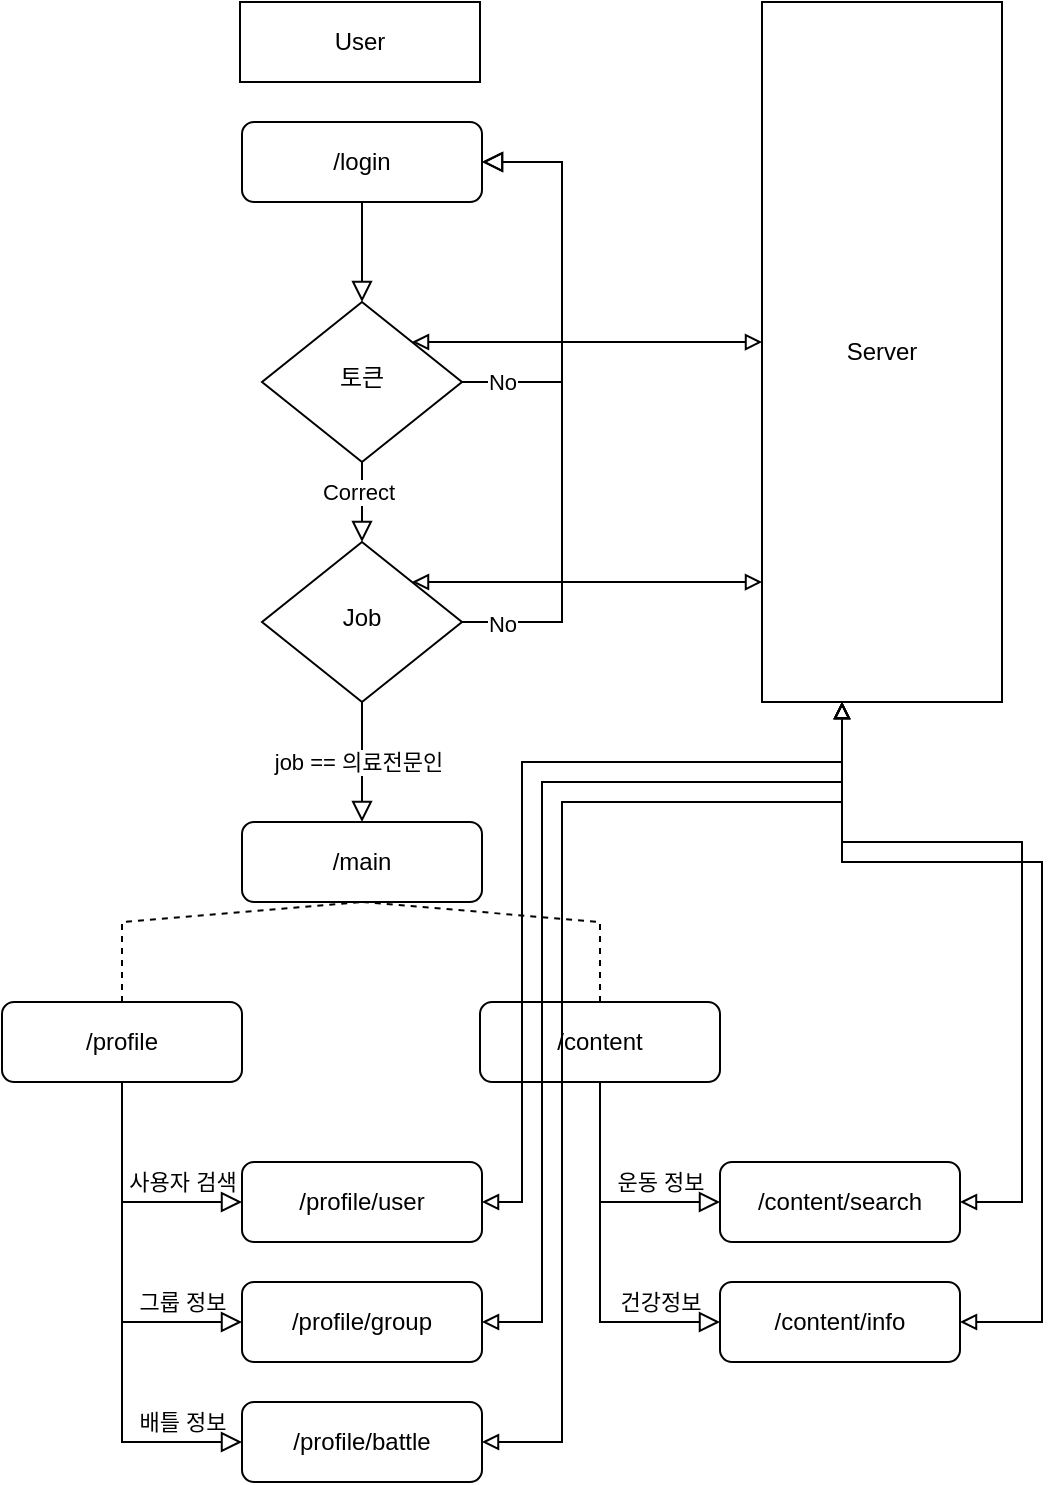 <mxfile version="15.6.3" type="github">
  <diagram id="C5RBs43oDa-KdzZeNtuy" name="Page-1">
    <mxGraphModel dx="781" dy="752" grid="1" gridSize="10" guides="1" tooltips="1" connect="1" arrows="1" fold="1" page="1" pageScale="1" pageWidth="827" pageHeight="1169" math="0" shadow="0">
      <root>
        <mxCell id="WIyWlLk6GJQsqaUBKTNV-0" />
        <mxCell id="WIyWlLk6GJQsqaUBKTNV-1" parent="WIyWlLk6GJQsqaUBKTNV-0" />
        <mxCell id="WIyWlLk6GJQsqaUBKTNV-2" value="" style="rounded=0;html=1;jettySize=auto;orthogonalLoop=1;fontSize=11;endArrow=block;endFill=0;endSize=8;strokeWidth=1;shadow=0;labelBackgroundColor=none;edgeStyle=orthogonalEdgeStyle;" parent="WIyWlLk6GJQsqaUBKTNV-1" source="WIyWlLk6GJQsqaUBKTNV-3" target="WIyWlLk6GJQsqaUBKTNV-6" edge="1">
          <mxGeometry relative="1" as="geometry" />
        </mxCell>
        <mxCell id="WIyWlLk6GJQsqaUBKTNV-3" value="/login" style="rounded=1;whiteSpace=wrap;html=1;fontSize=12;glass=0;strokeWidth=1;shadow=0;" parent="WIyWlLk6GJQsqaUBKTNV-1" vertex="1">
          <mxGeometry x="160" y="80" width="120" height="40" as="geometry" />
        </mxCell>
        <mxCell id="WIyWlLk6GJQsqaUBKTNV-6" value="토큰" style="rhombus;whiteSpace=wrap;html=1;shadow=0;fontFamily=Helvetica;fontSize=12;align=center;strokeWidth=1;spacing=6;spacingTop=-4;" parent="WIyWlLk6GJQsqaUBKTNV-1" vertex="1">
          <mxGeometry x="170" y="170" width="100" height="80" as="geometry" />
        </mxCell>
        <mxCell id="WIyWlLk6GJQsqaUBKTNV-10" value="Job" style="rhombus;whiteSpace=wrap;html=1;shadow=0;fontFamily=Helvetica;fontSize=12;align=center;strokeWidth=1;spacing=6;spacingTop=-4;" parent="WIyWlLk6GJQsqaUBKTNV-1" vertex="1">
          <mxGeometry x="170" y="290" width="100" height="80" as="geometry" />
        </mxCell>
        <mxCell id="WIyWlLk6GJQsqaUBKTNV-11" value="/main" style="rounded=1;whiteSpace=wrap;html=1;fontSize=12;glass=0;strokeWidth=1;shadow=0;" parent="WIyWlLk6GJQsqaUBKTNV-1" vertex="1">
          <mxGeometry x="160" y="430" width="120" height="40" as="geometry" />
        </mxCell>
        <mxCell id="L-oPLqXNC9N_3puQnRG_-6" value="/content" style="rounded=1;whiteSpace=wrap;html=1;" vertex="1" parent="WIyWlLk6GJQsqaUBKTNV-1">
          <mxGeometry x="279" y="520" width="120" height="40" as="geometry" />
        </mxCell>
        <mxCell id="L-oPLqXNC9N_3puQnRG_-7" value="/profile" style="rounded=1;whiteSpace=wrap;html=1;" vertex="1" parent="WIyWlLk6GJQsqaUBKTNV-1">
          <mxGeometry x="40" y="520" width="120" height="40" as="geometry" />
        </mxCell>
        <mxCell id="L-oPLqXNC9N_3puQnRG_-8" value="" style="endArrow=none;dashed=1;html=1;rounded=0;entryX=0.5;entryY=1;entryDx=0;entryDy=0;exitX=0.5;exitY=0;exitDx=0;exitDy=0;" edge="1" parent="WIyWlLk6GJQsqaUBKTNV-1" source="L-oPLqXNC9N_3puQnRG_-7" target="WIyWlLk6GJQsqaUBKTNV-11">
          <mxGeometry width="50" height="50" relative="1" as="geometry">
            <mxPoint x="200" y="540" as="sourcePoint" />
            <mxPoint x="180" y="470" as="targetPoint" />
            <Array as="points">
              <mxPoint x="100" y="480" />
            </Array>
          </mxGeometry>
        </mxCell>
        <mxCell id="L-oPLqXNC9N_3puQnRG_-9" value="" style="endArrow=none;dashed=1;html=1;rounded=0;exitX=0.5;exitY=0;exitDx=0;exitDy=0;entryX=0.5;entryY=1;entryDx=0;entryDy=0;" edge="1" parent="WIyWlLk6GJQsqaUBKTNV-1" source="L-oPLqXNC9N_3puQnRG_-6" target="WIyWlLk6GJQsqaUBKTNV-11">
          <mxGeometry width="50" height="50" relative="1" as="geometry">
            <mxPoint x="189" y="530" as="sourcePoint" />
            <mxPoint x="259" y="470" as="targetPoint" />
            <Array as="points">
              <mxPoint x="339" y="480" />
            </Array>
          </mxGeometry>
        </mxCell>
        <mxCell id="L-oPLqXNC9N_3puQnRG_-11" value="/profile/user" style="rounded=1;whiteSpace=wrap;html=1;" vertex="1" parent="WIyWlLk6GJQsqaUBKTNV-1">
          <mxGeometry x="160" y="600" width="120" height="40" as="geometry" />
        </mxCell>
        <mxCell id="L-oPLqXNC9N_3puQnRG_-12" value="/profile/group" style="rounded=1;whiteSpace=wrap;html=1;" vertex="1" parent="WIyWlLk6GJQsqaUBKTNV-1">
          <mxGeometry x="160" y="660" width="120" height="40" as="geometry" />
        </mxCell>
        <mxCell id="L-oPLqXNC9N_3puQnRG_-13" value="/profile/battle" style="rounded=1;whiteSpace=wrap;html=1;" vertex="1" parent="WIyWlLk6GJQsqaUBKTNV-1">
          <mxGeometry x="160" y="720" width="120" height="40" as="geometry" />
        </mxCell>
        <mxCell id="L-oPLqXNC9N_3puQnRG_-17" value="/content/search" style="rounded=1;whiteSpace=wrap;html=1;" vertex="1" parent="WIyWlLk6GJQsqaUBKTNV-1">
          <mxGeometry x="399" y="600" width="120" height="40" as="geometry" />
        </mxCell>
        <mxCell id="L-oPLqXNC9N_3puQnRG_-20" value="/content/info" style="rounded=1;whiteSpace=wrap;html=1;" vertex="1" parent="WIyWlLk6GJQsqaUBKTNV-1">
          <mxGeometry x="399" y="660" width="120" height="40" as="geometry" />
        </mxCell>
        <mxCell id="L-oPLqXNC9N_3puQnRG_-21" value="배틀 정보" style="rounded=0;html=1;jettySize=auto;orthogonalLoop=1;fontSize=11;endArrow=block;endFill=0;endSize=8;strokeWidth=1;shadow=0;labelBackgroundColor=none;edgeStyle=orthogonalEdgeStyle;exitX=0.5;exitY=1;exitDx=0;exitDy=0;entryX=0;entryY=0.5;entryDx=0;entryDy=0;" edge="1" parent="WIyWlLk6GJQsqaUBKTNV-1" source="L-oPLqXNC9N_3puQnRG_-7" target="L-oPLqXNC9N_3puQnRG_-13">
          <mxGeometry x="0.75" y="10" relative="1" as="geometry">
            <mxPoint as="offset" />
            <mxPoint x="230" y="380" as="sourcePoint" />
            <mxPoint x="230" y="440" as="targetPoint" />
          </mxGeometry>
        </mxCell>
        <mxCell id="L-oPLqXNC9N_3puQnRG_-22" value="그룹 정보" style="rounded=0;html=1;jettySize=auto;orthogonalLoop=1;fontSize=11;endArrow=block;endFill=0;endSize=8;strokeWidth=1;shadow=0;labelBackgroundColor=none;edgeStyle=orthogonalEdgeStyle;entryX=0;entryY=0.5;entryDx=0;entryDy=0;" edge="1" parent="WIyWlLk6GJQsqaUBKTNV-1" target="L-oPLqXNC9N_3puQnRG_-12">
          <mxGeometry x="0.667" y="10" relative="1" as="geometry">
            <mxPoint as="offset" />
            <mxPoint x="100" y="560" as="sourcePoint" />
            <mxPoint x="50" y="780" as="targetPoint" />
            <Array as="points">
              <mxPoint x="100" y="680" />
            </Array>
          </mxGeometry>
        </mxCell>
        <mxCell id="L-oPLqXNC9N_3puQnRG_-23" value="사용자 검색" style="rounded=0;html=1;jettySize=auto;orthogonalLoop=1;fontSize=11;endArrow=block;endFill=0;endSize=8;strokeWidth=1;shadow=0;labelBackgroundColor=none;edgeStyle=orthogonalEdgeStyle;entryX=0;entryY=0.5;entryDx=0;entryDy=0;" edge="1" parent="WIyWlLk6GJQsqaUBKTNV-1" target="L-oPLqXNC9N_3puQnRG_-11">
          <mxGeometry x="0.5" y="10" relative="1" as="geometry">
            <mxPoint as="offset" />
            <mxPoint x="100" y="560" as="sourcePoint" />
            <mxPoint x="90" y="679.98" as="targetPoint" />
            <Array as="points">
              <mxPoint x="100" y="620" />
            </Array>
          </mxGeometry>
        </mxCell>
        <mxCell id="L-oPLqXNC9N_3puQnRG_-24" value="" style="rounded=0;html=1;jettySize=auto;orthogonalLoop=1;fontSize=11;endArrow=block;endFill=0;endSize=8;strokeWidth=1;shadow=0;labelBackgroundColor=none;edgeStyle=orthogonalEdgeStyle;entryX=1;entryY=0.5;entryDx=0;entryDy=0;exitX=1;exitY=0.5;exitDx=0;exitDy=0;" edge="1" parent="WIyWlLk6GJQsqaUBKTNV-1" source="WIyWlLk6GJQsqaUBKTNV-6" target="WIyWlLk6GJQsqaUBKTNV-3">
          <mxGeometry relative="1" as="geometry">
            <mxPoint x="230" y="130" as="sourcePoint" />
            <mxPoint x="230" y="180" as="targetPoint" />
            <Array as="points">
              <mxPoint x="320" y="210" />
              <mxPoint x="320" y="100" />
            </Array>
          </mxGeometry>
        </mxCell>
        <mxCell id="L-oPLqXNC9N_3puQnRG_-25" value="" style="rounded=0;html=1;jettySize=auto;orthogonalLoop=1;fontSize=11;endArrow=block;endFill=0;endSize=8;strokeWidth=1;shadow=0;labelBackgroundColor=none;edgeStyle=orthogonalEdgeStyle;exitX=1;exitY=0.5;exitDx=0;exitDy=0;" edge="1" parent="WIyWlLk6GJQsqaUBKTNV-1" source="WIyWlLk6GJQsqaUBKTNV-10">
          <mxGeometry relative="1" as="geometry">
            <mxPoint x="280" y="220" as="sourcePoint" />
            <mxPoint x="280" y="100" as="targetPoint" />
            <Array as="points">
              <mxPoint x="320" y="330" />
              <mxPoint x="320" y="100" />
            </Array>
          </mxGeometry>
        </mxCell>
        <mxCell id="L-oPLqXNC9N_3puQnRG_-26" value="No" style="edgeLabel;html=1;align=center;verticalAlign=middle;resizable=0;points=[];" vertex="1" connectable="0" parent="L-oPLqXNC9N_3puQnRG_-25">
          <mxGeometry x="0.524" y="-2" relative="1" as="geometry">
            <mxPoint x="-32" y="74" as="offset" />
          </mxGeometry>
        </mxCell>
        <mxCell id="L-oPLqXNC9N_3puQnRG_-27" value="No" style="edgeLabel;html=1;align=center;verticalAlign=middle;resizable=0;points=[];" vertex="1" connectable="0" parent="L-oPLqXNC9N_3puQnRG_-25">
          <mxGeometry x="-0.334" relative="1" as="geometry">
            <mxPoint x="-30" y="57" as="offset" />
          </mxGeometry>
        </mxCell>
        <mxCell id="L-oPLqXNC9N_3puQnRG_-29" value="" style="rounded=0;html=1;jettySize=auto;orthogonalLoop=1;fontSize=11;endArrow=block;endFill=0;endSize=8;strokeWidth=1;shadow=0;labelBackgroundColor=none;edgeStyle=orthogonalEdgeStyle;" edge="1" parent="WIyWlLk6GJQsqaUBKTNV-1" target="WIyWlLk6GJQsqaUBKTNV-10">
          <mxGeometry relative="1" as="geometry">
            <mxPoint x="220" y="250" as="sourcePoint" />
            <mxPoint x="330" y="139.97" as="targetPoint" />
            <Array as="points">
              <mxPoint x="220" y="270" />
              <mxPoint x="220" y="270" />
            </Array>
          </mxGeometry>
        </mxCell>
        <mxCell id="L-oPLqXNC9N_3puQnRG_-30" value="Correct" style="edgeLabel;html=1;align=center;verticalAlign=middle;resizable=0;points=[];" vertex="1" connectable="0" parent="L-oPLqXNC9N_3puQnRG_-29">
          <mxGeometry x="0.524" y="-2" relative="1" as="geometry">
            <mxPoint y="-16" as="offset" />
          </mxGeometry>
        </mxCell>
        <mxCell id="L-oPLqXNC9N_3puQnRG_-34" value="" style="rounded=0;html=1;jettySize=auto;orthogonalLoop=1;fontSize=11;endArrow=block;endFill=0;endSize=8;strokeWidth=1;shadow=0;labelBackgroundColor=none;edgeStyle=orthogonalEdgeStyle;entryX=0.5;entryY=0;entryDx=0;entryDy=0;exitX=0.5;exitY=1;exitDx=0;exitDy=0;" edge="1" parent="WIyWlLk6GJQsqaUBKTNV-1" source="WIyWlLk6GJQsqaUBKTNV-10" target="WIyWlLk6GJQsqaUBKTNV-11">
          <mxGeometry relative="1" as="geometry">
            <mxPoint x="230" y="260" as="sourcePoint" />
            <mxPoint x="230.034" y="300.028" as="targetPoint" />
            <Array as="points">
              <mxPoint x="220" y="400" />
              <mxPoint x="220" y="400" />
            </Array>
          </mxGeometry>
        </mxCell>
        <mxCell id="L-oPLqXNC9N_3puQnRG_-35" value="job == 의료전문인" style="edgeLabel;html=1;align=center;verticalAlign=middle;resizable=0;points=[];" vertex="1" connectable="0" parent="L-oPLqXNC9N_3puQnRG_-34">
          <mxGeometry x="0.524" y="-2" relative="1" as="geometry">
            <mxPoint y="-16" as="offset" />
          </mxGeometry>
        </mxCell>
        <mxCell id="L-oPLqXNC9N_3puQnRG_-36" value="User" style="rounded=0;whiteSpace=wrap;html=1;" vertex="1" parent="WIyWlLk6GJQsqaUBKTNV-1">
          <mxGeometry x="159" y="20" width="120" height="40" as="geometry" />
        </mxCell>
        <mxCell id="L-oPLqXNC9N_3puQnRG_-37" value="Server" style="rounded=0;whiteSpace=wrap;html=1;" vertex="1" parent="WIyWlLk6GJQsqaUBKTNV-1">
          <mxGeometry x="420" y="20" width="120" height="350" as="geometry" />
        </mxCell>
        <mxCell id="L-oPLqXNC9N_3puQnRG_-43" value="운동 정보" style="rounded=0;html=1;jettySize=auto;orthogonalLoop=1;fontSize=11;endArrow=block;endFill=0;endSize=8;strokeWidth=1;shadow=0;labelBackgroundColor=none;edgeStyle=orthogonalEdgeStyle;entryX=0;entryY=0.5;entryDx=0;entryDy=0;" edge="1" parent="WIyWlLk6GJQsqaUBKTNV-1">
          <mxGeometry x="0.5" y="10" relative="1" as="geometry">
            <mxPoint as="offset" />
            <mxPoint x="339" y="560" as="sourcePoint" />
            <mxPoint x="399" y="620" as="targetPoint" />
            <Array as="points">
              <mxPoint x="339" y="620" />
            </Array>
          </mxGeometry>
        </mxCell>
        <mxCell id="L-oPLqXNC9N_3puQnRG_-44" value="건강정보" style="rounded=0;html=1;jettySize=auto;orthogonalLoop=1;fontSize=11;endArrow=block;endFill=0;endSize=8;strokeWidth=1;shadow=0;labelBackgroundColor=none;edgeStyle=orthogonalEdgeStyle;entryX=0;entryY=0.5;entryDx=0;entryDy=0;" edge="1" parent="WIyWlLk6GJQsqaUBKTNV-1">
          <mxGeometry x="0.667" y="10" relative="1" as="geometry">
            <mxPoint as="offset" />
            <mxPoint x="339" y="560" as="sourcePoint" />
            <mxPoint x="399" y="680" as="targetPoint" />
            <Array as="points">
              <mxPoint x="339" y="680" />
            </Array>
          </mxGeometry>
        </mxCell>
        <mxCell id="L-oPLqXNC9N_3puQnRG_-54" value="" style="endArrow=block;startArrow=block;html=1;rounded=0;endFill=0;startFill=0;entryX=0;entryY=0.721;entryDx=0;entryDy=0;entryPerimeter=0;exitX=1;exitY=0;exitDx=0;exitDy=0;" edge="1" parent="WIyWlLk6GJQsqaUBKTNV-1" source="WIyWlLk6GJQsqaUBKTNV-10">
          <mxGeometry width="50" height="50" relative="1" as="geometry">
            <mxPoint x="270" y="310" as="sourcePoint" />
            <mxPoint x="420" y="310.03" as="targetPoint" />
            <Array as="points">
              <mxPoint x="380" y="310" />
            </Array>
          </mxGeometry>
        </mxCell>
        <mxCell id="L-oPLqXNC9N_3puQnRG_-55" value="" style="endArrow=block;startArrow=block;html=1;rounded=0;endFill=0;startFill=0;entryX=0;entryY=0.721;entryDx=0;entryDy=0;entryPerimeter=0;exitX=1;exitY=0;exitDx=0;exitDy=0;" edge="1" parent="WIyWlLk6GJQsqaUBKTNV-1">
          <mxGeometry width="50" height="50" relative="1" as="geometry">
            <mxPoint x="245" y="190" as="sourcePoint" />
            <mxPoint x="420" y="190.03" as="targetPoint" />
            <Array as="points">
              <mxPoint x="380" y="190" />
            </Array>
          </mxGeometry>
        </mxCell>
        <mxCell id="L-oPLqXNC9N_3puQnRG_-58" value="" style="endArrow=block;startArrow=block;html=1;rounded=0;endFill=0;startFill=0;exitX=1;exitY=0.5;exitDx=0;exitDy=0;" edge="1" parent="WIyWlLk6GJQsqaUBKTNV-1" source="L-oPLqXNC9N_3puQnRG_-12">
          <mxGeometry width="50" height="50" relative="1" as="geometry">
            <mxPoint x="290" y="620" as="sourcePoint" />
            <mxPoint x="460" y="370" as="targetPoint" />
            <Array as="points">
              <mxPoint x="310" y="680" />
              <mxPoint x="310" y="410" />
              <mxPoint x="460" y="410" />
            </Array>
          </mxGeometry>
        </mxCell>
        <mxCell id="L-oPLqXNC9N_3puQnRG_-59" value="" style="endArrow=block;startArrow=block;html=1;rounded=0;endFill=0;startFill=0;exitX=1;exitY=0.5;exitDx=0;exitDy=0;" edge="1" parent="WIyWlLk6GJQsqaUBKTNV-1">
          <mxGeometry width="50" height="50" relative="1" as="geometry">
            <mxPoint x="280" y="740" as="sourcePoint" />
            <mxPoint x="460" y="370" as="targetPoint" />
            <Array as="points">
              <mxPoint x="320" y="740" />
              <mxPoint x="320" y="420" />
              <mxPoint x="460" y="420" />
            </Array>
          </mxGeometry>
        </mxCell>
        <mxCell id="L-oPLqXNC9N_3puQnRG_-60" value="" style="endArrow=block;startArrow=block;html=1;rounded=0;endFill=0;startFill=0;entryX=0.5;entryY=1;entryDx=0;entryDy=0;exitX=1;exitY=0.5;exitDx=0;exitDy=0;" edge="1" parent="WIyWlLk6GJQsqaUBKTNV-1" source="L-oPLqXNC9N_3puQnRG_-17">
          <mxGeometry width="50" height="50" relative="1" as="geometry">
            <mxPoint x="460.0" y="600" as="sourcePoint" />
            <mxPoint x="460" y="370" as="targetPoint" />
            <Array as="points">
              <mxPoint x="550" y="620" />
              <mxPoint x="550" y="440" />
              <mxPoint x="460" y="440" />
            </Array>
          </mxGeometry>
        </mxCell>
        <mxCell id="L-oPLqXNC9N_3puQnRG_-61" value="" style="endArrow=block;startArrow=block;html=1;rounded=0;endFill=0;startFill=0;entryX=0.5;entryY=1;entryDx=0;entryDy=0;exitX=1;exitY=0.5;exitDx=0;exitDy=0;" edge="1" parent="WIyWlLk6GJQsqaUBKTNV-1" source="L-oPLqXNC9N_3puQnRG_-20">
          <mxGeometry width="50" height="50" relative="1" as="geometry">
            <mxPoint x="459" y="660" as="sourcePoint" />
            <mxPoint x="460" y="370" as="targetPoint" />
            <Array as="points">
              <mxPoint x="560" y="680" />
              <mxPoint x="560" y="450" />
              <mxPoint x="460" y="450" />
            </Array>
          </mxGeometry>
        </mxCell>
        <mxCell id="L-oPLqXNC9N_3puQnRG_-62" value="" style="endArrow=block;startArrow=block;html=1;rounded=0;endFill=0;startFill=0;exitX=1;exitY=0.5;exitDx=0;exitDy=0;" edge="1" parent="WIyWlLk6GJQsqaUBKTNV-1" source="L-oPLqXNC9N_3puQnRG_-11">
          <mxGeometry width="50" height="50" relative="1" as="geometry">
            <mxPoint x="290" y="690" as="sourcePoint" />
            <mxPoint x="460" y="370" as="targetPoint" />
            <Array as="points">
              <mxPoint x="300" y="620" />
              <mxPoint x="300" y="400" />
              <mxPoint x="460" y="400" />
            </Array>
          </mxGeometry>
        </mxCell>
      </root>
    </mxGraphModel>
  </diagram>
</mxfile>
